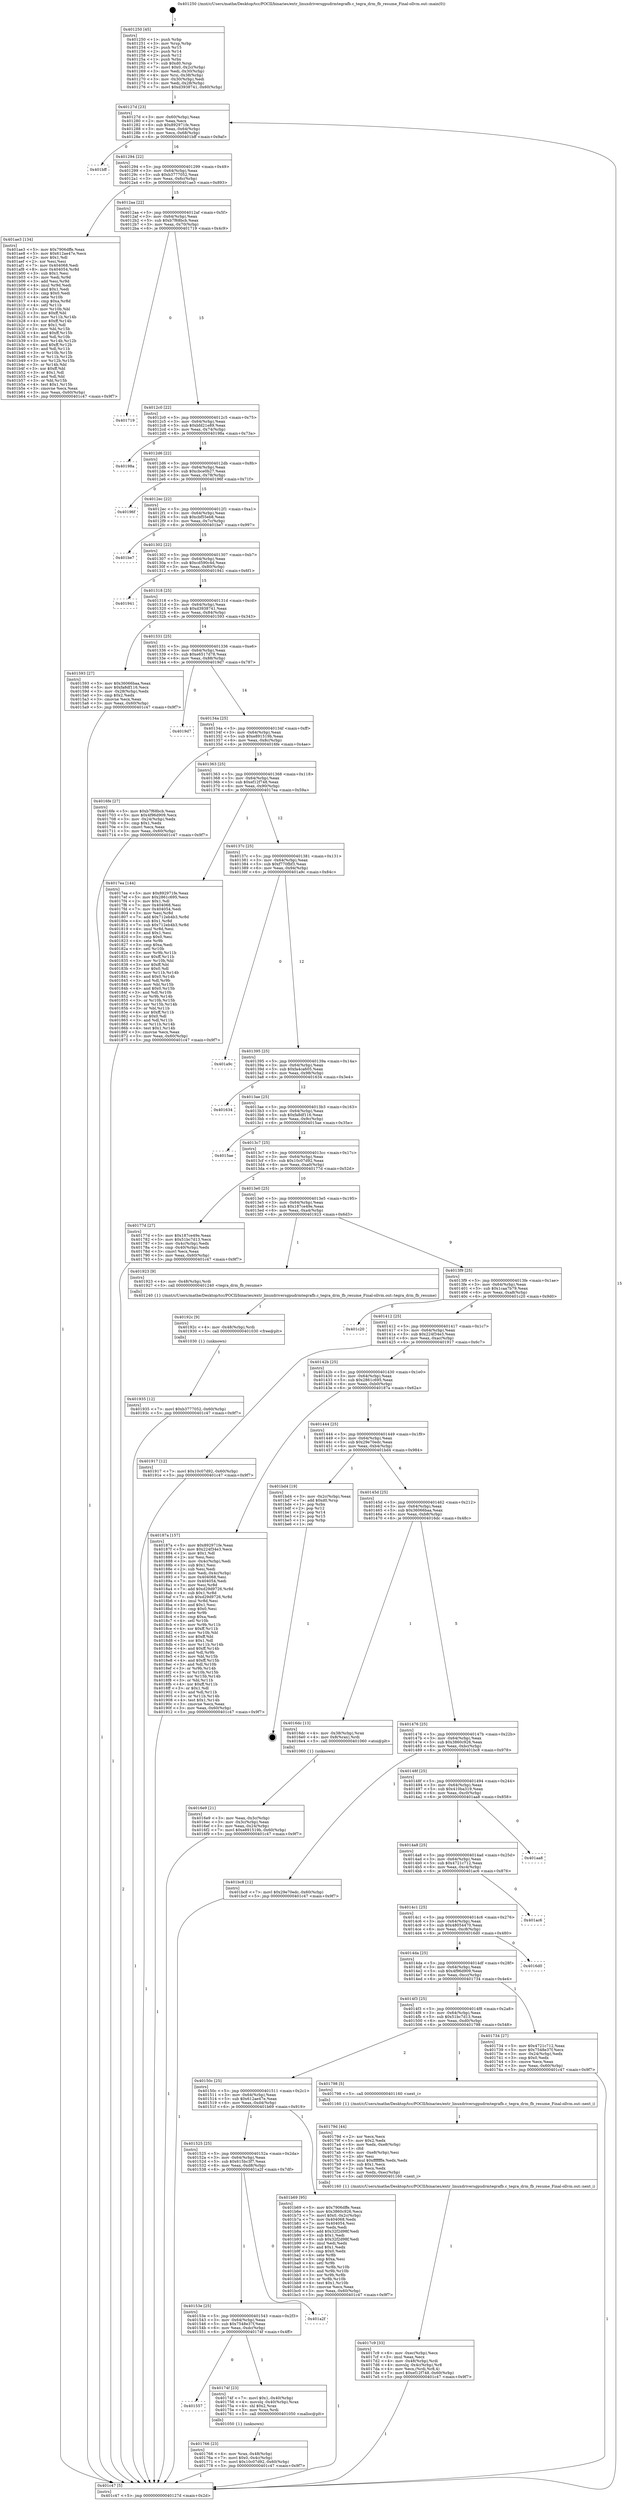digraph "0x401250" {
  label = "0x401250 (/mnt/c/Users/mathe/Desktop/tcc/POCII/binaries/extr_linuxdriversgpudrmtegrafb.c_tegra_drm_fb_resume_Final-ollvm.out::main(0))"
  labelloc = "t"
  node[shape=record]

  Entry [label="",width=0.3,height=0.3,shape=circle,fillcolor=black,style=filled]
  "0x40127d" [label="{
     0x40127d [23]\l
     | [instrs]\l
     &nbsp;&nbsp;0x40127d \<+3\>: mov -0x60(%rbp),%eax\l
     &nbsp;&nbsp;0x401280 \<+2\>: mov %eax,%ecx\l
     &nbsp;&nbsp;0x401282 \<+6\>: sub $0x892971fe,%ecx\l
     &nbsp;&nbsp;0x401288 \<+3\>: mov %eax,-0x64(%rbp)\l
     &nbsp;&nbsp;0x40128b \<+3\>: mov %ecx,-0x68(%rbp)\l
     &nbsp;&nbsp;0x40128e \<+6\>: je 0000000000401bff \<main+0x9af\>\l
  }"]
  "0x401bff" [label="{
     0x401bff\l
  }", style=dashed]
  "0x401294" [label="{
     0x401294 [22]\l
     | [instrs]\l
     &nbsp;&nbsp;0x401294 \<+5\>: jmp 0000000000401299 \<main+0x49\>\l
     &nbsp;&nbsp;0x401299 \<+3\>: mov -0x64(%rbp),%eax\l
     &nbsp;&nbsp;0x40129c \<+5\>: sub $0xb3777052,%eax\l
     &nbsp;&nbsp;0x4012a1 \<+3\>: mov %eax,-0x6c(%rbp)\l
     &nbsp;&nbsp;0x4012a4 \<+6\>: je 0000000000401ae3 \<main+0x893\>\l
  }"]
  Exit [label="",width=0.3,height=0.3,shape=circle,fillcolor=black,style=filled,peripheries=2]
  "0x401ae3" [label="{
     0x401ae3 [134]\l
     | [instrs]\l
     &nbsp;&nbsp;0x401ae3 \<+5\>: mov $0x7906dffe,%eax\l
     &nbsp;&nbsp;0x401ae8 \<+5\>: mov $0x612ae47e,%ecx\l
     &nbsp;&nbsp;0x401aed \<+2\>: mov $0x1,%dl\l
     &nbsp;&nbsp;0x401aef \<+2\>: xor %esi,%esi\l
     &nbsp;&nbsp;0x401af1 \<+7\>: mov 0x404068,%edi\l
     &nbsp;&nbsp;0x401af8 \<+8\>: mov 0x404054,%r8d\l
     &nbsp;&nbsp;0x401b00 \<+3\>: sub $0x1,%esi\l
     &nbsp;&nbsp;0x401b03 \<+3\>: mov %edi,%r9d\l
     &nbsp;&nbsp;0x401b06 \<+3\>: add %esi,%r9d\l
     &nbsp;&nbsp;0x401b09 \<+4\>: imul %r9d,%edi\l
     &nbsp;&nbsp;0x401b0d \<+3\>: and $0x1,%edi\l
     &nbsp;&nbsp;0x401b10 \<+3\>: cmp $0x0,%edi\l
     &nbsp;&nbsp;0x401b13 \<+4\>: sete %r10b\l
     &nbsp;&nbsp;0x401b17 \<+4\>: cmp $0xa,%r8d\l
     &nbsp;&nbsp;0x401b1b \<+4\>: setl %r11b\l
     &nbsp;&nbsp;0x401b1f \<+3\>: mov %r10b,%bl\l
     &nbsp;&nbsp;0x401b22 \<+3\>: xor $0xff,%bl\l
     &nbsp;&nbsp;0x401b25 \<+3\>: mov %r11b,%r14b\l
     &nbsp;&nbsp;0x401b28 \<+4\>: xor $0xff,%r14b\l
     &nbsp;&nbsp;0x401b2c \<+3\>: xor $0x1,%dl\l
     &nbsp;&nbsp;0x401b2f \<+3\>: mov %bl,%r15b\l
     &nbsp;&nbsp;0x401b32 \<+4\>: and $0xff,%r15b\l
     &nbsp;&nbsp;0x401b36 \<+3\>: and %dl,%r10b\l
     &nbsp;&nbsp;0x401b39 \<+3\>: mov %r14b,%r12b\l
     &nbsp;&nbsp;0x401b3c \<+4\>: and $0xff,%r12b\l
     &nbsp;&nbsp;0x401b40 \<+3\>: and %dl,%r11b\l
     &nbsp;&nbsp;0x401b43 \<+3\>: or %r10b,%r15b\l
     &nbsp;&nbsp;0x401b46 \<+3\>: or %r11b,%r12b\l
     &nbsp;&nbsp;0x401b49 \<+3\>: xor %r12b,%r15b\l
     &nbsp;&nbsp;0x401b4c \<+3\>: or %r14b,%bl\l
     &nbsp;&nbsp;0x401b4f \<+3\>: xor $0xff,%bl\l
     &nbsp;&nbsp;0x401b52 \<+3\>: or $0x1,%dl\l
     &nbsp;&nbsp;0x401b55 \<+2\>: and %dl,%bl\l
     &nbsp;&nbsp;0x401b57 \<+3\>: or %bl,%r15b\l
     &nbsp;&nbsp;0x401b5a \<+4\>: test $0x1,%r15b\l
     &nbsp;&nbsp;0x401b5e \<+3\>: cmovne %ecx,%eax\l
     &nbsp;&nbsp;0x401b61 \<+3\>: mov %eax,-0x60(%rbp)\l
     &nbsp;&nbsp;0x401b64 \<+5\>: jmp 0000000000401c47 \<main+0x9f7\>\l
  }"]
  "0x4012aa" [label="{
     0x4012aa [22]\l
     | [instrs]\l
     &nbsp;&nbsp;0x4012aa \<+5\>: jmp 00000000004012af \<main+0x5f\>\l
     &nbsp;&nbsp;0x4012af \<+3\>: mov -0x64(%rbp),%eax\l
     &nbsp;&nbsp;0x4012b2 \<+5\>: sub $0xb7f68bcb,%eax\l
     &nbsp;&nbsp;0x4012b7 \<+3\>: mov %eax,-0x70(%rbp)\l
     &nbsp;&nbsp;0x4012ba \<+6\>: je 0000000000401719 \<main+0x4c9\>\l
  }"]
  "0x401935" [label="{
     0x401935 [12]\l
     | [instrs]\l
     &nbsp;&nbsp;0x401935 \<+7\>: movl $0xb3777052,-0x60(%rbp)\l
     &nbsp;&nbsp;0x40193c \<+5\>: jmp 0000000000401c47 \<main+0x9f7\>\l
  }"]
  "0x401719" [label="{
     0x401719\l
  }", style=dashed]
  "0x4012c0" [label="{
     0x4012c0 [22]\l
     | [instrs]\l
     &nbsp;&nbsp;0x4012c0 \<+5\>: jmp 00000000004012c5 \<main+0x75\>\l
     &nbsp;&nbsp;0x4012c5 \<+3\>: mov -0x64(%rbp),%eax\l
     &nbsp;&nbsp;0x4012c8 \<+5\>: sub $0xbfd21e89,%eax\l
     &nbsp;&nbsp;0x4012cd \<+3\>: mov %eax,-0x74(%rbp)\l
     &nbsp;&nbsp;0x4012d0 \<+6\>: je 000000000040198a \<main+0x73a\>\l
  }"]
  "0x40192c" [label="{
     0x40192c [9]\l
     | [instrs]\l
     &nbsp;&nbsp;0x40192c \<+4\>: mov -0x48(%rbp),%rdi\l
     &nbsp;&nbsp;0x401930 \<+5\>: call 0000000000401030 \<free@plt\>\l
     | [calls]\l
     &nbsp;&nbsp;0x401030 \{1\} (unknown)\l
  }"]
  "0x40198a" [label="{
     0x40198a\l
  }", style=dashed]
  "0x4012d6" [label="{
     0x4012d6 [22]\l
     | [instrs]\l
     &nbsp;&nbsp;0x4012d6 \<+5\>: jmp 00000000004012db \<main+0x8b\>\l
     &nbsp;&nbsp;0x4012db \<+3\>: mov -0x64(%rbp),%eax\l
     &nbsp;&nbsp;0x4012de \<+5\>: sub $0xcbce0b27,%eax\l
     &nbsp;&nbsp;0x4012e3 \<+3\>: mov %eax,-0x78(%rbp)\l
     &nbsp;&nbsp;0x4012e6 \<+6\>: je 000000000040196f \<main+0x71f\>\l
  }"]
  "0x4017c9" [label="{
     0x4017c9 [33]\l
     | [instrs]\l
     &nbsp;&nbsp;0x4017c9 \<+6\>: mov -0xec(%rbp),%ecx\l
     &nbsp;&nbsp;0x4017cf \<+3\>: imul %eax,%ecx\l
     &nbsp;&nbsp;0x4017d2 \<+4\>: mov -0x48(%rbp),%rdi\l
     &nbsp;&nbsp;0x4017d6 \<+4\>: movslq -0x4c(%rbp),%r8\l
     &nbsp;&nbsp;0x4017da \<+4\>: mov %ecx,(%rdi,%r8,4)\l
     &nbsp;&nbsp;0x4017de \<+7\>: movl $0xef12f748,-0x60(%rbp)\l
     &nbsp;&nbsp;0x4017e5 \<+5\>: jmp 0000000000401c47 \<main+0x9f7\>\l
  }"]
  "0x40196f" [label="{
     0x40196f\l
  }", style=dashed]
  "0x4012ec" [label="{
     0x4012ec [22]\l
     | [instrs]\l
     &nbsp;&nbsp;0x4012ec \<+5\>: jmp 00000000004012f1 \<main+0xa1\>\l
     &nbsp;&nbsp;0x4012f1 \<+3\>: mov -0x64(%rbp),%eax\l
     &nbsp;&nbsp;0x4012f4 \<+5\>: sub $0xcbf55eb8,%eax\l
     &nbsp;&nbsp;0x4012f9 \<+3\>: mov %eax,-0x7c(%rbp)\l
     &nbsp;&nbsp;0x4012fc \<+6\>: je 0000000000401be7 \<main+0x997\>\l
  }"]
  "0x40179d" [label="{
     0x40179d [44]\l
     | [instrs]\l
     &nbsp;&nbsp;0x40179d \<+2\>: xor %ecx,%ecx\l
     &nbsp;&nbsp;0x40179f \<+5\>: mov $0x2,%edx\l
     &nbsp;&nbsp;0x4017a4 \<+6\>: mov %edx,-0xe8(%rbp)\l
     &nbsp;&nbsp;0x4017aa \<+1\>: cltd\l
     &nbsp;&nbsp;0x4017ab \<+6\>: mov -0xe8(%rbp),%esi\l
     &nbsp;&nbsp;0x4017b1 \<+2\>: idiv %esi\l
     &nbsp;&nbsp;0x4017b3 \<+6\>: imul $0xfffffffe,%edx,%edx\l
     &nbsp;&nbsp;0x4017b9 \<+3\>: sub $0x1,%ecx\l
     &nbsp;&nbsp;0x4017bc \<+2\>: sub %ecx,%edx\l
     &nbsp;&nbsp;0x4017be \<+6\>: mov %edx,-0xec(%rbp)\l
     &nbsp;&nbsp;0x4017c4 \<+5\>: call 0000000000401160 \<next_i\>\l
     | [calls]\l
     &nbsp;&nbsp;0x401160 \{1\} (/mnt/c/Users/mathe/Desktop/tcc/POCII/binaries/extr_linuxdriversgpudrmtegrafb.c_tegra_drm_fb_resume_Final-ollvm.out::next_i)\l
  }"]
  "0x401be7" [label="{
     0x401be7\l
  }", style=dashed]
  "0x401302" [label="{
     0x401302 [22]\l
     | [instrs]\l
     &nbsp;&nbsp;0x401302 \<+5\>: jmp 0000000000401307 \<main+0xb7\>\l
     &nbsp;&nbsp;0x401307 \<+3\>: mov -0x64(%rbp),%eax\l
     &nbsp;&nbsp;0x40130a \<+5\>: sub $0xcd590c4d,%eax\l
     &nbsp;&nbsp;0x40130f \<+3\>: mov %eax,-0x80(%rbp)\l
     &nbsp;&nbsp;0x401312 \<+6\>: je 0000000000401941 \<main+0x6f1\>\l
  }"]
  "0x401766" [label="{
     0x401766 [23]\l
     | [instrs]\l
     &nbsp;&nbsp;0x401766 \<+4\>: mov %rax,-0x48(%rbp)\l
     &nbsp;&nbsp;0x40176a \<+7\>: movl $0x0,-0x4c(%rbp)\l
     &nbsp;&nbsp;0x401771 \<+7\>: movl $0x10c07d92,-0x60(%rbp)\l
     &nbsp;&nbsp;0x401778 \<+5\>: jmp 0000000000401c47 \<main+0x9f7\>\l
  }"]
  "0x401941" [label="{
     0x401941\l
  }", style=dashed]
  "0x401318" [label="{
     0x401318 [25]\l
     | [instrs]\l
     &nbsp;&nbsp;0x401318 \<+5\>: jmp 000000000040131d \<main+0xcd\>\l
     &nbsp;&nbsp;0x40131d \<+3\>: mov -0x64(%rbp),%eax\l
     &nbsp;&nbsp;0x401320 \<+5\>: sub $0xd3938741,%eax\l
     &nbsp;&nbsp;0x401325 \<+6\>: mov %eax,-0x84(%rbp)\l
     &nbsp;&nbsp;0x40132b \<+6\>: je 0000000000401593 \<main+0x343\>\l
  }"]
  "0x401557" [label="{
     0x401557\l
  }", style=dashed]
  "0x401593" [label="{
     0x401593 [27]\l
     | [instrs]\l
     &nbsp;&nbsp;0x401593 \<+5\>: mov $0x36066baa,%eax\l
     &nbsp;&nbsp;0x401598 \<+5\>: mov $0xfa8df116,%ecx\l
     &nbsp;&nbsp;0x40159d \<+3\>: mov -0x28(%rbp),%edx\l
     &nbsp;&nbsp;0x4015a0 \<+3\>: cmp $0x2,%edx\l
     &nbsp;&nbsp;0x4015a3 \<+3\>: cmovne %ecx,%eax\l
     &nbsp;&nbsp;0x4015a6 \<+3\>: mov %eax,-0x60(%rbp)\l
     &nbsp;&nbsp;0x4015a9 \<+5\>: jmp 0000000000401c47 \<main+0x9f7\>\l
  }"]
  "0x401331" [label="{
     0x401331 [25]\l
     | [instrs]\l
     &nbsp;&nbsp;0x401331 \<+5\>: jmp 0000000000401336 \<main+0xe6\>\l
     &nbsp;&nbsp;0x401336 \<+3\>: mov -0x64(%rbp),%eax\l
     &nbsp;&nbsp;0x401339 \<+5\>: sub $0xe6517d78,%eax\l
     &nbsp;&nbsp;0x40133e \<+6\>: mov %eax,-0x88(%rbp)\l
     &nbsp;&nbsp;0x401344 \<+6\>: je 00000000004019d7 \<main+0x787\>\l
  }"]
  "0x401c47" [label="{
     0x401c47 [5]\l
     | [instrs]\l
     &nbsp;&nbsp;0x401c47 \<+5\>: jmp 000000000040127d \<main+0x2d\>\l
  }"]
  "0x401250" [label="{
     0x401250 [45]\l
     | [instrs]\l
     &nbsp;&nbsp;0x401250 \<+1\>: push %rbp\l
     &nbsp;&nbsp;0x401251 \<+3\>: mov %rsp,%rbp\l
     &nbsp;&nbsp;0x401254 \<+2\>: push %r15\l
     &nbsp;&nbsp;0x401256 \<+2\>: push %r14\l
     &nbsp;&nbsp;0x401258 \<+2\>: push %r12\l
     &nbsp;&nbsp;0x40125a \<+1\>: push %rbx\l
     &nbsp;&nbsp;0x40125b \<+7\>: sub $0xd0,%rsp\l
     &nbsp;&nbsp;0x401262 \<+7\>: movl $0x0,-0x2c(%rbp)\l
     &nbsp;&nbsp;0x401269 \<+3\>: mov %edi,-0x30(%rbp)\l
     &nbsp;&nbsp;0x40126c \<+4\>: mov %rsi,-0x38(%rbp)\l
     &nbsp;&nbsp;0x401270 \<+3\>: mov -0x30(%rbp),%edi\l
     &nbsp;&nbsp;0x401273 \<+3\>: mov %edi,-0x28(%rbp)\l
     &nbsp;&nbsp;0x401276 \<+7\>: movl $0xd3938741,-0x60(%rbp)\l
  }"]
  "0x40174f" [label="{
     0x40174f [23]\l
     | [instrs]\l
     &nbsp;&nbsp;0x40174f \<+7\>: movl $0x1,-0x40(%rbp)\l
     &nbsp;&nbsp;0x401756 \<+4\>: movslq -0x40(%rbp),%rax\l
     &nbsp;&nbsp;0x40175a \<+4\>: shl $0x2,%rax\l
     &nbsp;&nbsp;0x40175e \<+3\>: mov %rax,%rdi\l
     &nbsp;&nbsp;0x401761 \<+5\>: call 0000000000401050 \<malloc@plt\>\l
     | [calls]\l
     &nbsp;&nbsp;0x401050 \{1\} (unknown)\l
  }"]
  "0x4019d7" [label="{
     0x4019d7\l
  }", style=dashed]
  "0x40134a" [label="{
     0x40134a [25]\l
     | [instrs]\l
     &nbsp;&nbsp;0x40134a \<+5\>: jmp 000000000040134f \<main+0xff\>\l
     &nbsp;&nbsp;0x40134f \<+3\>: mov -0x64(%rbp),%eax\l
     &nbsp;&nbsp;0x401352 \<+5\>: sub $0xe891519b,%eax\l
     &nbsp;&nbsp;0x401357 \<+6\>: mov %eax,-0x8c(%rbp)\l
     &nbsp;&nbsp;0x40135d \<+6\>: je 00000000004016fe \<main+0x4ae\>\l
  }"]
  "0x40153e" [label="{
     0x40153e [25]\l
     | [instrs]\l
     &nbsp;&nbsp;0x40153e \<+5\>: jmp 0000000000401543 \<main+0x2f3\>\l
     &nbsp;&nbsp;0x401543 \<+3\>: mov -0x64(%rbp),%eax\l
     &nbsp;&nbsp;0x401546 \<+5\>: sub $0x7548e37f,%eax\l
     &nbsp;&nbsp;0x40154b \<+6\>: mov %eax,-0xdc(%rbp)\l
     &nbsp;&nbsp;0x401551 \<+6\>: je 000000000040174f \<main+0x4ff\>\l
  }"]
  "0x4016fe" [label="{
     0x4016fe [27]\l
     | [instrs]\l
     &nbsp;&nbsp;0x4016fe \<+5\>: mov $0xb7f68bcb,%eax\l
     &nbsp;&nbsp;0x401703 \<+5\>: mov $0x4f96d909,%ecx\l
     &nbsp;&nbsp;0x401708 \<+3\>: mov -0x24(%rbp),%edx\l
     &nbsp;&nbsp;0x40170b \<+3\>: cmp $0x1,%edx\l
     &nbsp;&nbsp;0x40170e \<+3\>: cmovl %ecx,%eax\l
     &nbsp;&nbsp;0x401711 \<+3\>: mov %eax,-0x60(%rbp)\l
     &nbsp;&nbsp;0x401714 \<+5\>: jmp 0000000000401c47 \<main+0x9f7\>\l
  }"]
  "0x401363" [label="{
     0x401363 [25]\l
     | [instrs]\l
     &nbsp;&nbsp;0x401363 \<+5\>: jmp 0000000000401368 \<main+0x118\>\l
     &nbsp;&nbsp;0x401368 \<+3\>: mov -0x64(%rbp),%eax\l
     &nbsp;&nbsp;0x40136b \<+5\>: sub $0xef12f748,%eax\l
     &nbsp;&nbsp;0x401370 \<+6\>: mov %eax,-0x90(%rbp)\l
     &nbsp;&nbsp;0x401376 \<+6\>: je 00000000004017ea \<main+0x59a\>\l
  }"]
  "0x401a2f" [label="{
     0x401a2f\l
  }", style=dashed]
  "0x4017ea" [label="{
     0x4017ea [144]\l
     | [instrs]\l
     &nbsp;&nbsp;0x4017ea \<+5\>: mov $0x892971fe,%eax\l
     &nbsp;&nbsp;0x4017ef \<+5\>: mov $0x2861c695,%ecx\l
     &nbsp;&nbsp;0x4017f4 \<+2\>: mov $0x1,%dl\l
     &nbsp;&nbsp;0x4017f6 \<+7\>: mov 0x404068,%esi\l
     &nbsp;&nbsp;0x4017fd \<+7\>: mov 0x404054,%edi\l
     &nbsp;&nbsp;0x401804 \<+3\>: mov %esi,%r8d\l
     &nbsp;&nbsp;0x401807 \<+7\>: add $0x712eb4b3,%r8d\l
     &nbsp;&nbsp;0x40180e \<+4\>: sub $0x1,%r8d\l
     &nbsp;&nbsp;0x401812 \<+7\>: sub $0x712eb4b3,%r8d\l
     &nbsp;&nbsp;0x401819 \<+4\>: imul %r8d,%esi\l
     &nbsp;&nbsp;0x40181d \<+3\>: and $0x1,%esi\l
     &nbsp;&nbsp;0x401820 \<+3\>: cmp $0x0,%esi\l
     &nbsp;&nbsp;0x401823 \<+4\>: sete %r9b\l
     &nbsp;&nbsp;0x401827 \<+3\>: cmp $0xa,%edi\l
     &nbsp;&nbsp;0x40182a \<+4\>: setl %r10b\l
     &nbsp;&nbsp;0x40182e \<+3\>: mov %r9b,%r11b\l
     &nbsp;&nbsp;0x401831 \<+4\>: xor $0xff,%r11b\l
     &nbsp;&nbsp;0x401835 \<+3\>: mov %r10b,%bl\l
     &nbsp;&nbsp;0x401838 \<+3\>: xor $0xff,%bl\l
     &nbsp;&nbsp;0x40183b \<+3\>: xor $0x0,%dl\l
     &nbsp;&nbsp;0x40183e \<+3\>: mov %r11b,%r14b\l
     &nbsp;&nbsp;0x401841 \<+4\>: and $0x0,%r14b\l
     &nbsp;&nbsp;0x401845 \<+3\>: and %dl,%r9b\l
     &nbsp;&nbsp;0x401848 \<+3\>: mov %bl,%r15b\l
     &nbsp;&nbsp;0x40184b \<+4\>: and $0x0,%r15b\l
     &nbsp;&nbsp;0x40184f \<+3\>: and %dl,%r10b\l
     &nbsp;&nbsp;0x401852 \<+3\>: or %r9b,%r14b\l
     &nbsp;&nbsp;0x401855 \<+3\>: or %r10b,%r15b\l
     &nbsp;&nbsp;0x401858 \<+3\>: xor %r15b,%r14b\l
     &nbsp;&nbsp;0x40185b \<+3\>: or %bl,%r11b\l
     &nbsp;&nbsp;0x40185e \<+4\>: xor $0xff,%r11b\l
     &nbsp;&nbsp;0x401862 \<+3\>: or $0x0,%dl\l
     &nbsp;&nbsp;0x401865 \<+3\>: and %dl,%r11b\l
     &nbsp;&nbsp;0x401868 \<+3\>: or %r11b,%r14b\l
     &nbsp;&nbsp;0x40186b \<+4\>: test $0x1,%r14b\l
     &nbsp;&nbsp;0x40186f \<+3\>: cmovne %ecx,%eax\l
     &nbsp;&nbsp;0x401872 \<+3\>: mov %eax,-0x60(%rbp)\l
     &nbsp;&nbsp;0x401875 \<+5\>: jmp 0000000000401c47 \<main+0x9f7\>\l
  }"]
  "0x40137c" [label="{
     0x40137c [25]\l
     | [instrs]\l
     &nbsp;&nbsp;0x40137c \<+5\>: jmp 0000000000401381 \<main+0x131\>\l
     &nbsp;&nbsp;0x401381 \<+3\>: mov -0x64(%rbp),%eax\l
     &nbsp;&nbsp;0x401384 \<+5\>: sub $0xf770fbf3,%eax\l
     &nbsp;&nbsp;0x401389 \<+6\>: mov %eax,-0x94(%rbp)\l
     &nbsp;&nbsp;0x40138f \<+6\>: je 0000000000401a9c \<main+0x84c\>\l
  }"]
  "0x401525" [label="{
     0x401525 [25]\l
     | [instrs]\l
     &nbsp;&nbsp;0x401525 \<+5\>: jmp 000000000040152a \<main+0x2da\>\l
     &nbsp;&nbsp;0x40152a \<+3\>: mov -0x64(%rbp),%eax\l
     &nbsp;&nbsp;0x40152d \<+5\>: sub $0x615bc3f7,%eax\l
     &nbsp;&nbsp;0x401532 \<+6\>: mov %eax,-0xd8(%rbp)\l
     &nbsp;&nbsp;0x401538 \<+6\>: je 0000000000401a2f \<main+0x7df\>\l
  }"]
  "0x401a9c" [label="{
     0x401a9c\l
  }", style=dashed]
  "0x401395" [label="{
     0x401395 [25]\l
     | [instrs]\l
     &nbsp;&nbsp;0x401395 \<+5\>: jmp 000000000040139a \<main+0x14a\>\l
     &nbsp;&nbsp;0x40139a \<+3\>: mov -0x64(%rbp),%eax\l
     &nbsp;&nbsp;0x40139d \<+5\>: sub $0xfa4ca605,%eax\l
     &nbsp;&nbsp;0x4013a2 \<+6\>: mov %eax,-0x98(%rbp)\l
     &nbsp;&nbsp;0x4013a8 \<+6\>: je 0000000000401634 \<main+0x3e4\>\l
  }"]
  "0x401b69" [label="{
     0x401b69 [95]\l
     | [instrs]\l
     &nbsp;&nbsp;0x401b69 \<+5\>: mov $0x7906dffe,%eax\l
     &nbsp;&nbsp;0x401b6e \<+5\>: mov $0x3860c926,%ecx\l
     &nbsp;&nbsp;0x401b73 \<+7\>: movl $0x0,-0x2c(%rbp)\l
     &nbsp;&nbsp;0x401b7a \<+7\>: mov 0x404068,%edx\l
     &nbsp;&nbsp;0x401b81 \<+7\>: mov 0x404054,%esi\l
     &nbsp;&nbsp;0x401b88 \<+2\>: mov %edx,%edi\l
     &nbsp;&nbsp;0x401b8a \<+6\>: add $0x32f2d98f,%edi\l
     &nbsp;&nbsp;0x401b90 \<+3\>: sub $0x1,%edi\l
     &nbsp;&nbsp;0x401b93 \<+6\>: sub $0x32f2d98f,%edi\l
     &nbsp;&nbsp;0x401b99 \<+3\>: imul %edi,%edx\l
     &nbsp;&nbsp;0x401b9c \<+3\>: and $0x1,%edx\l
     &nbsp;&nbsp;0x401b9f \<+3\>: cmp $0x0,%edx\l
     &nbsp;&nbsp;0x401ba2 \<+4\>: sete %r8b\l
     &nbsp;&nbsp;0x401ba6 \<+3\>: cmp $0xa,%esi\l
     &nbsp;&nbsp;0x401ba9 \<+4\>: setl %r9b\l
     &nbsp;&nbsp;0x401bad \<+3\>: mov %r8b,%r10b\l
     &nbsp;&nbsp;0x401bb0 \<+3\>: and %r9b,%r10b\l
     &nbsp;&nbsp;0x401bb3 \<+3\>: xor %r9b,%r8b\l
     &nbsp;&nbsp;0x401bb6 \<+3\>: or %r8b,%r10b\l
     &nbsp;&nbsp;0x401bb9 \<+4\>: test $0x1,%r10b\l
     &nbsp;&nbsp;0x401bbd \<+3\>: cmovne %ecx,%eax\l
     &nbsp;&nbsp;0x401bc0 \<+3\>: mov %eax,-0x60(%rbp)\l
     &nbsp;&nbsp;0x401bc3 \<+5\>: jmp 0000000000401c47 \<main+0x9f7\>\l
  }"]
  "0x401634" [label="{
     0x401634\l
  }", style=dashed]
  "0x4013ae" [label="{
     0x4013ae [25]\l
     | [instrs]\l
     &nbsp;&nbsp;0x4013ae \<+5\>: jmp 00000000004013b3 \<main+0x163\>\l
     &nbsp;&nbsp;0x4013b3 \<+3\>: mov -0x64(%rbp),%eax\l
     &nbsp;&nbsp;0x4013b6 \<+5\>: sub $0xfa8df116,%eax\l
     &nbsp;&nbsp;0x4013bb \<+6\>: mov %eax,-0x9c(%rbp)\l
     &nbsp;&nbsp;0x4013c1 \<+6\>: je 00000000004015ae \<main+0x35e\>\l
  }"]
  "0x40150c" [label="{
     0x40150c [25]\l
     | [instrs]\l
     &nbsp;&nbsp;0x40150c \<+5\>: jmp 0000000000401511 \<main+0x2c1\>\l
     &nbsp;&nbsp;0x401511 \<+3\>: mov -0x64(%rbp),%eax\l
     &nbsp;&nbsp;0x401514 \<+5\>: sub $0x612ae47e,%eax\l
     &nbsp;&nbsp;0x401519 \<+6\>: mov %eax,-0xd4(%rbp)\l
     &nbsp;&nbsp;0x40151f \<+6\>: je 0000000000401b69 \<main+0x919\>\l
  }"]
  "0x4015ae" [label="{
     0x4015ae\l
  }", style=dashed]
  "0x4013c7" [label="{
     0x4013c7 [25]\l
     | [instrs]\l
     &nbsp;&nbsp;0x4013c7 \<+5\>: jmp 00000000004013cc \<main+0x17c\>\l
     &nbsp;&nbsp;0x4013cc \<+3\>: mov -0x64(%rbp),%eax\l
     &nbsp;&nbsp;0x4013cf \<+5\>: sub $0x10c07d92,%eax\l
     &nbsp;&nbsp;0x4013d4 \<+6\>: mov %eax,-0xa0(%rbp)\l
     &nbsp;&nbsp;0x4013da \<+6\>: je 000000000040177d \<main+0x52d\>\l
  }"]
  "0x401798" [label="{
     0x401798 [5]\l
     | [instrs]\l
     &nbsp;&nbsp;0x401798 \<+5\>: call 0000000000401160 \<next_i\>\l
     | [calls]\l
     &nbsp;&nbsp;0x401160 \{1\} (/mnt/c/Users/mathe/Desktop/tcc/POCII/binaries/extr_linuxdriversgpudrmtegrafb.c_tegra_drm_fb_resume_Final-ollvm.out::next_i)\l
  }"]
  "0x40177d" [label="{
     0x40177d [27]\l
     | [instrs]\l
     &nbsp;&nbsp;0x40177d \<+5\>: mov $0x187ce49e,%eax\l
     &nbsp;&nbsp;0x401782 \<+5\>: mov $0x51bc7d13,%ecx\l
     &nbsp;&nbsp;0x401787 \<+3\>: mov -0x4c(%rbp),%edx\l
     &nbsp;&nbsp;0x40178a \<+3\>: cmp -0x40(%rbp),%edx\l
     &nbsp;&nbsp;0x40178d \<+3\>: cmovl %ecx,%eax\l
     &nbsp;&nbsp;0x401790 \<+3\>: mov %eax,-0x60(%rbp)\l
     &nbsp;&nbsp;0x401793 \<+5\>: jmp 0000000000401c47 \<main+0x9f7\>\l
  }"]
  "0x4013e0" [label="{
     0x4013e0 [25]\l
     | [instrs]\l
     &nbsp;&nbsp;0x4013e0 \<+5\>: jmp 00000000004013e5 \<main+0x195\>\l
     &nbsp;&nbsp;0x4013e5 \<+3\>: mov -0x64(%rbp),%eax\l
     &nbsp;&nbsp;0x4013e8 \<+5\>: sub $0x187ce49e,%eax\l
     &nbsp;&nbsp;0x4013ed \<+6\>: mov %eax,-0xa4(%rbp)\l
     &nbsp;&nbsp;0x4013f3 \<+6\>: je 0000000000401923 \<main+0x6d3\>\l
  }"]
  "0x4014f3" [label="{
     0x4014f3 [25]\l
     | [instrs]\l
     &nbsp;&nbsp;0x4014f3 \<+5\>: jmp 00000000004014f8 \<main+0x2a8\>\l
     &nbsp;&nbsp;0x4014f8 \<+3\>: mov -0x64(%rbp),%eax\l
     &nbsp;&nbsp;0x4014fb \<+5\>: sub $0x51bc7d13,%eax\l
     &nbsp;&nbsp;0x401500 \<+6\>: mov %eax,-0xd0(%rbp)\l
     &nbsp;&nbsp;0x401506 \<+6\>: je 0000000000401798 \<main+0x548\>\l
  }"]
  "0x401923" [label="{
     0x401923 [9]\l
     | [instrs]\l
     &nbsp;&nbsp;0x401923 \<+4\>: mov -0x48(%rbp),%rdi\l
     &nbsp;&nbsp;0x401927 \<+5\>: call 0000000000401240 \<tegra_drm_fb_resume\>\l
     | [calls]\l
     &nbsp;&nbsp;0x401240 \{1\} (/mnt/c/Users/mathe/Desktop/tcc/POCII/binaries/extr_linuxdriversgpudrmtegrafb.c_tegra_drm_fb_resume_Final-ollvm.out::tegra_drm_fb_resume)\l
  }"]
  "0x4013f9" [label="{
     0x4013f9 [25]\l
     | [instrs]\l
     &nbsp;&nbsp;0x4013f9 \<+5\>: jmp 00000000004013fe \<main+0x1ae\>\l
     &nbsp;&nbsp;0x4013fe \<+3\>: mov -0x64(%rbp),%eax\l
     &nbsp;&nbsp;0x401401 \<+5\>: sub $0x1caa7b79,%eax\l
     &nbsp;&nbsp;0x401406 \<+6\>: mov %eax,-0xa8(%rbp)\l
     &nbsp;&nbsp;0x40140c \<+6\>: je 0000000000401c20 \<main+0x9d0\>\l
  }"]
  "0x401734" [label="{
     0x401734 [27]\l
     | [instrs]\l
     &nbsp;&nbsp;0x401734 \<+5\>: mov $0x4721c712,%eax\l
     &nbsp;&nbsp;0x401739 \<+5\>: mov $0x7548e37f,%ecx\l
     &nbsp;&nbsp;0x40173e \<+3\>: mov -0x24(%rbp),%edx\l
     &nbsp;&nbsp;0x401741 \<+3\>: cmp $0x0,%edx\l
     &nbsp;&nbsp;0x401744 \<+3\>: cmove %ecx,%eax\l
     &nbsp;&nbsp;0x401747 \<+3\>: mov %eax,-0x60(%rbp)\l
     &nbsp;&nbsp;0x40174a \<+5\>: jmp 0000000000401c47 \<main+0x9f7\>\l
  }"]
  "0x401c20" [label="{
     0x401c20\l
  }", style=dashed]
  "0x401412" [label="{
     0x401412 [25]\l
     | [instrs]\l
     &nbsp;&nbsp;0x401412 \<+5\>: jmp 0000000000401417 \<main+0x1c7\>\l
     &nbsp;&nbsp;0x401417 \<+3\>: mov -0x64(%rbp),%eax\l
     &nbsp;&nbsp;0x40141a \<+5\>: sub $0x224f34e3,%eax\l
     &nbsp;&nbsp;0x40141f \<+6\>: mov %eax,-0xac(%rbp)\l
     &nbsp;&nbsp;0x401425 \<+6\>: je 0000000000401917 \<main+0x6c7\>\l
  }"]
  "0x4014da" [label="{
     0x4014da [25]\l
     | [instrs]\l
     &nbsp;&nbsp;0x4014da \<+5\>: jmp 00000000004014df \<main+0x28f\>\l
     &nbsp;&nbsp;0x4014df \<+3\>: mov -0x64(%rbp),%eax\l
     &nbsp;&nbsp;0x4014e2 \<+5\>: sub $0x4f96d909,%eax\l
     &nbsp;&nbsp;0x4014e7 \<+6\>: mov %eax,-0xcc(%rbp)\l
     &nbsp;&nbsp;0x4014ed \<+6\>: je 0000000000401734 \<main+0x4e4\>\l
  }"]
  "0x401917" [label="{
     0x401917 [12]\l
     | [instrs]\l
     &nbsp;&nbsp;0x401917 \<+7\>: movl $0x10c07d92,-0x60(%rbp)\l
     &nbsp;&nbsp;0x40191e \<+5\>: jmp 0000000000401c47 \<main+0x9f7\>\l
  }"]
  "0x40142b" [label="{
     0x40142b [25]\l
     | [instrs]\l
     &nbsp;&nbsp;0x40142b \<+5\>: jmp 0000000000401430 \<main+0x1e0\>\l
     &nbsp;&nbsp;0x401430 \<+3\>: mov -0x64(%rbp),%eax\l
     &nbsp;&nbsp;0x401433 \<+5\>: sub $0x2861c695,%eax\l
     &nbsp;&nbsp;0x401438 \<+6\>: mov %eax,-0xb0(%rbp)\l
     &nbsp;&nbsp;0x40143e \<+6\>: je 000000000040187a \<main+0x62a\>\l
  }"]
  "0x4016d0" [label="{
     0x4016d0\l
  }", style=dashed]
  "0x40187a" [label="{
     0x40187a [157]\l
     | [instrs]\l
     &nbsp;&nbsp;0x40187a \<+5\>: mov $0x892971fe,%eax\l
     &nbsp;&nbsp;0x40187f \<+5\>: mov $0x224f34e3,%ecx\l
     &nbsp;&nbsp;0x401884 \<+2\>: mov $0x1,%dl\l
     &nbsp;&nbsp;0x401886 \<+2\>: xor %esi,%esi\l
     &nbsp;&nbsp;0x401888 \<+3\>: mov -0x4c(%rbp),%edi\l
     &nbsp;&nbsp;0x40188b \<+3\>: sub $0x1,%esi\l
     &nbsp;&nbsp;0x40188e \<+2\>: sub %esi,%edi\l
     &nbsp;&nbsp;0x401890 \<+3\>: mov %edi,-0x4c(%rbp)\l
     &nbsp;&nbsp;0x401893 \<+7\>: mov 0x404068,%esi\l
     &nbsp;&nbsp;0x40189a \<+7\>: mov 0x404054,%edi\l
     &nbsp;&nbsp;0x4018a1 \<+3\>: mov %esi,%r8d\l
     &nbsp;&nbsp;0x4018a4 \<+7\>: add $0xd29d9726,%r8d\l
     &nbsp;&nbsp;0x4018ab \<+4\>: sub $0x1,%r8d\l
     &nbsp;&nbsp;0x4018af \<+7\>: sub $0xd29d9726,%r8d\l
     &nbsp;&nbsp;0x4018b6 \<+4\>: imul %r8d,%esi\l
     &nbsp;&nbsp;0x4018ba \<+3\>: and $0x1,%esi\l
     &nbsp;&nbsp;0x4018bd \<+3\>: cmp $0x0,%esi\l
     &nbsp;&nbsp;0x4018c0 \<+4\>: sete %r9b\l
     &nbsp;&nbsp;0x4018c4 \<+3\>: cmp $0xa,%edi\l
     &nbsp;&nbsp;0x4018c7 \<+4\>: setl %r10b\l
     &nbsp;&nbsp;0x4018cb \<+3\>: mov %r9b,%r11b\l
     &nbsp;&nbsp;0x4018ce \<+4\>: xor $0xff,%r11b\l
     &nbsp;&nbsp;0x4018d2 \<+3\>: mov %r10b,%bl\l
     &nbsp;&nbsp;0x4018d5 \<+3\>: xor $0xff,%bl\l
     &nbsp;&nbsp;0x4018d8 \<+3\>: xor $0x1,%dl\l
     &nbsp;&nbsp;0x4018db \<+3\>: mov %r11b,%r14b\l
     &nbsp;&nbsp;0x4018de \<+4\>: and $0xff,%r14b\l
     &nbsp;&nbsp;0x4018e2 \<+3\>: and %dl,%r9b\l
     &nbsp;&nbsp;0x4018e5 \<+3\>: mov %bl,%r15b\l
     &nbsp;&nbsp;0x4018e8 \<+4\>: and $0xff,%r15b\l
     &nbsp;&nbsp;0x4018ec \<+3\>: and %dl,%r10b\l
     &nbsp;&nbsp;0x4018ef \<+3\>: or %r9b,%r14b\l
     &nbsp;&nbsp;0x4018f2 \<+3\>: or %r10b,%r15b\l
     &nbsp;&nbsp;0x4018f5 \<+3\>: xor %r15b,%r14b\l
     &nbsp;&nbsp;0x4018f8 \<+3\>: or %bl,%r11b\l
     &nbsp;&nbsp;0x4018fb \<+4\>: xor $0xff,%r11b\l
     &nbsp;&nbsp;0x4018ff \<+3\>: or $0x1,%dl\l
     &nbsp;&nbsp;0x401902 \<+3\>: and %dl,%r11b\l
     &nbsp;&nbsp;0x401905 \<+3\>: or %r11b,%r14b\l
     &nbsp;&nbsp;0x401908 \<+4\>: test $0x1,%r14b\l
     &nbsp;&nbsp;0x40190c \<+3\>: cmovne %ecx,%eax\l
     &nbsp;&nbsp;0x40190f \<+3\>: mov %eax,-0x60(%rbp)\l
     &nbsp;&nbsp;0x401912 \<+5\>: jmp 0000000000401c47 \<main+0x9f7\>\l
  }"]
  "0x401444" [label="{
     0x401444 [25]\l
     | [instrs]\l
     &nbsp;&nbsp;0x401444 \<+5\>: jmp 0000000000401449 \<main+0x1f9\>\l
     &nbsp;&nbsp;0x401449 \<+3\>: mov -0x64(%rbp),%eax\l
     &nbsp;&nbsp;0x40144c \<+5\>: sub $0x29e70edc,%eax\l
     &nbsp;&nbsp;0x401451 \<+6\>: mov %eax,-0xb4(%rbp)\l
     &nbsp;&nbsp;0x401457 \<+6\>: je 0000000000401bd4 \<main+0x984\>\l
  }"]
  "0x4014c1" [label="{
     0x4014c1 [25]\l
     | [instrs]\l
     &nbsp;&nbsp;0x4014c1 \<+5\>: jmp 00000000004014c6 \<main+0x276\>\l
     &nbsp;&nbsp;0x4014c6 \<+3\>: mov -0x64(%rbp),%eax\l
     &nbsp;&nbsp;0x4014c9 \<+5\>: sub $0x48054470,%eax\l
     &nbsp;&nbsp;0x4014ce \<+6\>: mov %eax,-0xc8(%rbp)\l
     &nbsp;&nbsp;0x4014d4 \<+6\>: je 00000000004016d0 \<main+0x480\>\l
  }"]
  "0x401bd4" [label="{
     0x401bd4 [19]\l
     | [instrs]\l
     &nbsp;&nbsp;0x401bd4 \<+3\>: mov -0x2c(%rbp),%eax\l
     &nbsp;&nbsp;0x401bd7 \<+7\>: add $0xd0,%rsp\l
     &nbsp;&nbsp;0x401bde \<+1\>: pop %rbx\l
     &nbsp;&nbsp;0x401bdf \<+2\>: pop %r12\l
     &nbsp;&nbsp;0x401be1 \<+2\>: pop %r14\l
     &nbsp;&nbsp;0x401be3 \<+2\>: pop %r15\l
     &nbsp;&nbsp;0x401be5 \<+1\>: pop %rbp\l
     &nbsp;&nbsp;0x401be6 \<+1\>: ret\l
  }"]
  "0x40145d" [label="{
     0x40145d [25]\l
     | [instrs]\l
     &nbsp;&nbsp;0x40145d \<+5\>: jmp 0000000000401462 \<main+0x212\>\l
     &nbsp;&nbsp;0x401462 \<+3\>: mov -0x64(%rbp),%eax\l
     &nbsp;&nbsp;0x401465 \<+5\>: sub $0x36066baa,%eax\l
     &nbsp;&nbsp;0x40146a \<+6\>: mov %eax,-0xb8(%rbp)\l
     &nbsp;&nbsp;0x401470 \<+6\>: je 00000000004016dc \<main+0x48c\>\l
  }"]
  "0x401ac6" [label="{
     0x401ac6\l
  }", style=dashed]
  "0x4016dc" [label="{
     0x4016dc [13]\l
     | [instrs]\l
     &nbsp;&nbsp;0x4016dc \<+4\>: mov -0x38(%rbp),%rax\l
     &nbsp;&nbsp;0x4016e0 \<+4\>: mov 0x8(%rax),%rdi\l
     &nbsp;&nbsp;0x4016e4 \<+5\>: call 0000000000401060 \<atoi@plt\>\l
     | [calls]\l
     &nbsp;&nbsp;0x401060 \{1\} (unknown)\l
  }"]
  "0x401476" [label="{
     0x401476 [25]\l
     | [instrs]\l
     &nbsp;&nbsp;0x401476 \<+5\>: jmp 000000000040147b \<main+0x22b\>\l
     &nbsp;&nbsp;0x40147b \<+3\>: mov -0x64(%rbp),%eax\l
     &nbsp;&nbsp;0x40147e \<+5\>: sub $0x3860c926,%eax\l
     &nbsp;&nbsp;0x401483 \<+6\>: mov %eax,-0xbc(%rbp)\l
     &nbsp;&nbsp;0x401489 \<+6\>: je 0000000000401bc8 \<main+0x978\>\l
  }"]
  "0x4016e9" [label="{
     0x4016e9 [21]\l
     | [instrs]\l
     &nbsp;&nbsp;0x4016e9 \<+3\>: mov %eax,-0x3c(%rbp)\l
     &nbsp;&nbsp;0x4016ec \<+3\>: mov -0x3c(%rbp),%eax\l
     &nbsp;&nbsp;0x4016ef \<+3\>: mov %eax,-0x24(%rbp)\l
     &nbsp;&nbsp;0x4016f2 \<+7\>: movl $0xe891519b,-0x60(%rbp)\l
     &nbsp;&nbsp;0x4016f9 \<+5\>: jmp 0000000000401c47 \<main+0x9f7\>\l
  }"]
  "0x4014a8" [label="{
     0x4014a8 [25]\l
     | [instrs]\l
     &nbsp;&nbsp;0x4014a8 \<+5\>: jmp 00000000004014ad \<main+0x25d\>\l
     &nbsp;&nbsp;0x4014ad \<+3\>: mov -0x64(%rbp),%eax\l
     &nbsp;&nbsp;0x4014b0 \<+5\>: sub $0x4721c712,%eax\l
     &nbsp;&nbsp;0x4014b5 \<+6\>: mov %eax,-0xc4(%rbp)\l
     &nbsp;&nbsp;0x4014bb \<+6\>: je 0000000000401ac6 \<main+0x876\>\l
  }"]
  "0x401bc8" [label="{
     0x401bc8 [12]\l
     | [instrs]\l
     &nbsp;&nbsp;0x401bc8 \<+7\>: movl $0x29e70edc,-0x60(%rbp)\l
     &nbsp;&nbsp;0x401bcf \<+5\>: jmp 0000000000401c47 \<main+0x9f7\>\l
  }"]
  "0x40148f" [label="{
     0x40148f [25]\l
     | [instrs]\l
     &nbsp;&nbsp;0x40148f \<+5\>: jmp 0000000000401494 \<main+0x244\>\l
     &nbsp;&nbsp;0x401494 \<+3\>: mov -0x64(%rbp),%eax\l
     &nbsp;&nbsp;0x401497 \<+5\>: sub $0x410ba319,%eax\l
     &nbsp;&nbsp;0x40149c \<+6\>: mov %eax,-0xc0(%rbp)\l
     &nbsp;&nbsp;0x4014a2 \<+6\>: je 0000000000401aa8 \<main+0x858\>\l
  }"]
  "0x401aa8" [label="{
     0x401aa8\l
  }", style=dashed]
  Entry -> "0x401250" [label=" 1"]
  "0x40127d" -> "0x401bff" [label=" 0"]
  "0x40127d" -> "0x401294" [label=" 16"]
  "0x401bd4" -> Exit [label=" 1"]
  "0x401294" -> "0x401ae3" [label=" 1"]
  "0x401294" -> "0x4012aa" [label=" 15"]
  "0x401bc8" -> "0x401c47" [label=" 1"]
  "0x4012aa" -> "0x401719" [label=" 0"]
  "0x4012aa" -> "0x4012c0" [label=" 15"]
  "0x401b69" -> "0x401c47" [label=" 1"]
  "0x4012c0" -> "0x40198a" [label=" 0"]
  "0x4012c0" -> "0x4012d6" [label=" 15"]
  "0x401ae3" -> "0x401c47" [label=" 1"]
  "0x4012d6" -> "0x40196f" [label=" 0"]
  "0x4012d6" -> "0x4012ec" [label=" 15"]
  "0x401935" -> "0x401c47" [label=" 1"]
  "0x4012ec" -> "0x401be7" [label=" 0"]
  "0x4012ec" -> "0x401302" [label=" 15"]
  "0x40192c" -> "0x401935" [label=" 1"]
  "0x401302" -> "0x401941" [label=" 0"]
  "0x401302" -> "0x401318" [label=" 15"]
  "0x401923" -> "0x40192c" [label=" 1"]
  "0x401318" -> "0x401593" [label=" 1"]
  "0x401318" -> "0x401331" [label=" 14"]
  "0x401593" -> "0x401c47" [label=" 1"]
  "0x401250" -> "0x40127d" [label=" 1"]
  "0x401c47" -> "0x40127d" [label=" 15"]
  "0x401917" -> "0x401c47" [label=" 1"]
  "0x401331" -> "0x4019d7" [label=" 0"]
  "0x401331" -> "0x40134a" [label=" 14"]
  "0x40187a" -> "0x401c47" [label=" 1"]
  "0x40134a" -> "0x4016fe" [label=" 1"]
  "0x40134a" -> "0x401363" [label=" 13"]
  "0x4017c9" -> "0x401c47" [label=" 1"]
  "0x401363" -> "0x4017ea" [label=" 1"]
  "0x401363" -> "0x40137c" [label=" 12"]
  "0x40179d" -> "0x4017c9" [label=" 1"]
  "0x40137c" -> "0x401a9c" [label=" 0"]
  "0x40137c" -> "0x401395" [label=" 12"]
  "0x40177d" -> "0x401c47" [label=" 2"]
  "0x401395" -> "0x401634" [label=" 0"]
  "0x401395" -> "0x4013ae" [label=" 12"]
  "0x401766" -> "0x401c47" [label=" 1"]
  "0x4013ae" -> "0x4015ae" [label=" 0"]
  "0x4013ae" -> "0x4013c7" [label=" 12"]
  "0x40153e" -> "0x401557" [label=" 0"]
  "0x4013c7" -> "0x40177d" [label=" 2"]
  "0x4013c7" -> "0x4013e0" [label=" 10"]
  "0x40153e" -> "0x40174f" [label=" 1"]
  "0x4013e0" -> "0x401923" [label=" 1"]
  "0x4013e0" -> "0x4013f9" [label=" 9"]
  "0x401525" -> "0x40153e" [label=" 1"]
  "0x4013f9" -> "0x401c20" [label=" 0"]
  "0x4013f9" -> "0x401412" [label=" 9"]
  "0x401525" -> "0x401a2f" [label=" 0"]
  "0x401412" -> "0x401917" [label=" 1"]
  "0x401412" -> "0x40142b" [label=" 8"]
  "0x40150c" -> "0x401525" [label=" 1"]
  "0x40142b" -> "0x40187a" [label=" 1"]
  "0x40142b" -> "0x401444" [label=" 7"]
  "0x40150c" -> "0x401b69" [label=" 1"]
  "0x401444" -> "0x401bd4" [label=" 1"]
  "0x401444" -> "0x40145d" [label=" 6"]
  "0x4014f3" -> "0x40150c" [label=" 2"]
  "0x40145d" -> "0x4016dc" [label=" 1"]
  "0x40145d" -> "0x401476" [label=" 5"]
  "0x4016dc" -> "0x4016e9" [label=" 1"]
  "0x4016e9" -> "0x401c47" [label=" 1"]
  "0x4016fe" -> "0x401c47" [label=" 1"]
  "0x4014f3" -> "0x401798" [label=" 1"]
  "0x401476" -> "0x401bc8" [label=" 1"]
  "0x401476" -> "0x40148f" [label=" 4"]
  "0x401734" -> "0x401c47" [label=" 1"]
  "0x40148f" -> "0x401aa8" [label=" 0"]
  "0x40148f" -> "0x4014a8" [label=" 4"]
  "0x4017ea" -> "0x401c47" [label=" 1"]
  "0x4014a8" -> "0x401ac6" [label=" 0"]
  "0x4014a8" -> "0x4014c1" [label=" 4"]
  "0x40174f" -> "0x401766" [label=" 1"]
  "0x4014c1" -> "0x4016d0" [label=" 0"]
  "0x4014c1" -> "0x4014da" [label=" 4"]
  "0x401798" -> "0x40179d" [label=" 1"]
  "0x4014da" -> "0x401734" [label=" 1"]
  "0x4014da" -> "0x4014f3" [label=" 3"]
}
